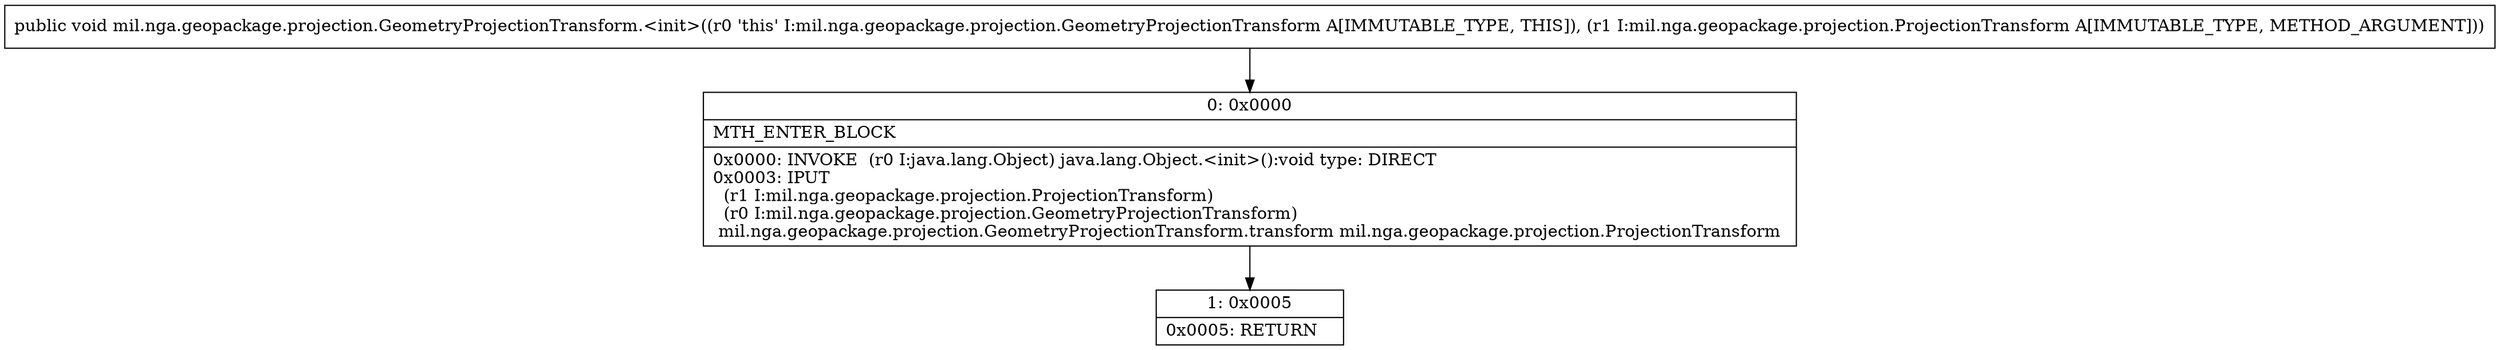 digraph "CFG formil.nga.geopackage.projection.GeometryProjectionTransform.\<init\>(Lmil\/nga\/geopackage\/projection\/ProjectionTransform;)V" {
Node_0 [shape=record,label="{0\:\ 0x0000|MTH_ENTER_BLOCK\l|0x0000: INVOKE  (r0 I:java.lang.Object) java.lang.Object.\<init\>():void type: DIRECT \l0x0003: IPUT  \l  (r1 I:mil.nga.geopackage.projection.ProjectionTransform)\l  (r0 I:mil.nga.geopackage.projection.GeometryProjectionTransform)\l mil.nga.geopackage.projection.GeometryProjectionTransform.transform mil.nga.geopackage.projection.ProjectionTransform \l}"];
Node_1 [shape=record,label="{1\:\ 0x0005|0x0005: RETURN   \l}"];
MethodNode[shape=record,label="{public void mil.nga.geopackage.projection.GeometryProjectionTransform.\<init\>((r0 'this' I:mil.nga.geopackage.projection.GeometryProjectionTransform A[IMMUTABLE_TYPE, THIS]), (r1 I:mil.nga.geopackage.projection.ProjectionTransform A[IMMUTABLE_TYPE, METHOD_ARGUMENT])) }"];
MethodNode -> Node_0;
Node_0 -> Node_1;
}

